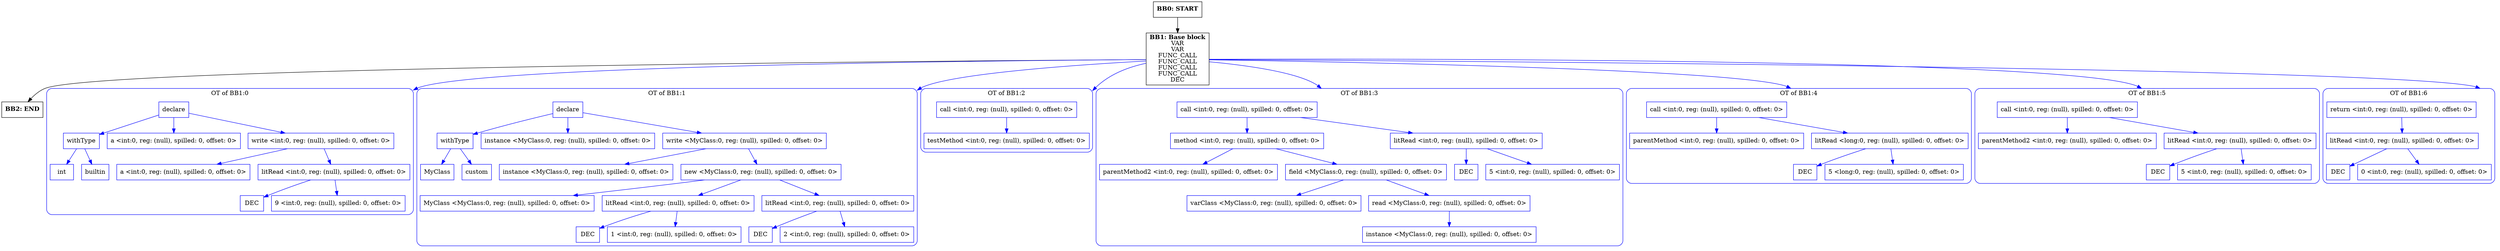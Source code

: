 digraph CFG {
    compound=true;
    graph [splines=true];
    node [shape=rectangle];

    BB2 [label=<<B>BB2: END</B><BR ALIGN="CENTER"/>>];
    BB1 [label=<<B>BB1: Base block</B><BR ALIGN="CENTER"/>VAR<BR ALIGN="CENTER"/>VAR<BR ALIGN="CENTER"/>FUNC_CALL<BR ALIGN="CENTER"/>FUNC_CALL<BR ALIGN="CENTER"/>FUNC_CALL<BR ALIGN="CENTER"/>FUNC_CALL<BR ALIGN="CENTER"/>DEC<BR ALIGN="CENTER"/>>];
    subgraph cluster_instruction0 {
        label = "OT of BB1:0";
        style=rounded;
        color=blue;
        entry0 [shape=point, style=invis];
        node0 [label="declare", color=blue];
        node1 [label="withType", color=blue];
        node2 [label="int", color=blue];
        node1 -> node2[color=blue];
        node3 [label="builtin", color=blue];
        node1 -> node3[color=blue];
        node0 -> node1[color=blue];
        node4 [label="a <int:0, reg: (null), spilled: 0, offset: 0>", color=blue];
        node0 -> node4[color=blue];
        node5 [label="write <int:0, reg: (null), spilled: 0, offset: 0>", color=blue];
        node6 [label="a <int:0, reg: (null), spilled: 0, offset: 0>", color=blue];
        node5 -> node6[color=blue];
        node7 [label="litRead <int:0, reg: (null), spilled: 0, offset: 0>", color=blue];
        node8 [label="DEC", color=blue];
        node7 -> node8[color=blue];
        node9 [label="9 <int:0, reg: (null), spilled: 0, offset: 0>", color=blue];
        node7 -> node9[color=blue];
        node5 -> node7[color=blue];
        node0 -> node5[color=blue];
    }
    BB1 -> entry0 [lhead=cluster_instruction0, color=blue];
    subgraph cluster_instruction1 {
        label = "OT of BB1:1";
        style=rounded;
        color=blue;
        entry1 [shape=point, style=invis];
        node10 [label="declare", color=blue];
        node11 [label="withType", color=blue];
        node12 [label="MyClass", color=blue];
        node11 -> node12[color=blue];
        node13 [label="custom", color=blue];
        node11 -> node13[color=blue];
        node10 -> node11[color=blue];
        node14 [label="instance <MyClass:0, reg: (null), spilled: 0, offset: 0>", color=blue];
        node10 -> node14[color=blue];
        node15 [label="write <MyClass:0, reg: (null), spilled: 0, offset: 0>", color=blue];
        node16 [label="instance <MyClass:0, reg: (null), spilled: 0, offset: 0>", color=blue];
        node15 -> node16[color=blue];
        node17 [label="new <MyClass:0, reg: (null), spilled: 0, offset: 0>", color=blue];
        node18 [label="MyClass <MyClass:0, reg: (null), spilled: 0, offset: 0>", color=blue];
        node17 -> node18[color=blue];
        node19 [label="litRead <int:0, reg: (null), spilled: 0, offset: 0>", color=blue];
        node20 [label="DEC", color=blue];
        node19 -> node20[color=blue];
        node21 [label="1 <int:0, reg: (null), spilled: 0, offset: 0>", color=blue];
        node19 -> node21[color=blue];
        node17 -> node19[color=blue];
        node22 [label="litRead <int:0, reg: (null), spilled: 0, offset: 0>", color=blue];
        node23 [label="DEC", color=blue];
        node22 -> node23[color=blue];
        node24 [label="2 <int:0, reg: (null), spilled: 0, offset: 0>", color=blue];
        node22 -> node24[color=blue];
        node17 -> node22[color=blue];
        node15 -> node17[color=blue];
        node10 -> node15[color=blue];
    }
    BB1 -> entry1 [lhead=cluster_instruction1, color=blue];
    subgraph cluster_instruction2 {
        label = "OT of BB1:2";
        style=rounded;
        color=blue;
        entry2 [shape=point, style=invis];
        node25 [label="call <int:0, reg: (null), spilled: 0, offset: 0>", color=blue];
        node26 [label="testMethod <int:0, reg: (null), spilled: 0, offset: 0>", color=blue];
        node25 -> node26[color=blue];
    }
    BB1 -> entry2 [lhead=cluster_instruction2, color=blue];
    subgraph cluster_instruction3 {
        label = "OT of BB1:3";
        style=rounded;
        color=blue;
        entry3 [shape=point, style=invis];
        node27 [label="call <int:0, reg: (null), spilled: 0, offset: 0>", color=blue];
        node28 [label="method <int:0, reg: (null), spilled: 0, offset: 0>", color=blue];
        node29 [label="parentMethod2 <int:0, reg: (null), spilled: 0, offset: 0>", color=blue];
        node28 -> node29[color=blue];
        node30 [label="field <MyClass:0, reg: (null), spilled: 0, offset: 0>", color=blue];
        node31 [label="varClass <MyClass:0, reg: (null), spilled: 0, offset: 0>", color=blue];
        node30 -> node31[color=blue];
        node32 [label="read <MyClass:0, reg: (null), spilled: 0, offset: 0>", color=blue];
        node33 [label="instance <MyClass:0, reg: (null), spilled: 0, offset: 0>", color=blue];
        node32 -> node33[color=blue];
        node30 -> node32[color=blue];
        node28 -> node30[color=blue];
        node27 -> node28[color=blue];
        node34 [label="litRead <int:0, reg: (null), spilled: 0, offset: 0>", color=blue];
        node35 [label="DEC", color=blue];
        node34 -> node35[color=blue];
        node36 [label="5 <int:0, reg: (null), spilled: 0, offset: 0>", color=blue];
        node34 -> node36[color=blue];
        node27 -> node34[color=blue];
    }
    BB1 -> entry3 [lhead=cluster_instruction3, color=blue];
    subgraph cluster_instruction4 {
        label = "OT of BB1:4";
        style=rounded;
        color=blue;
        entry4 [shape=point, style=invis];
        node37 [label="call <int:0, reg: (null), spilled: 0, offset: 0>", color=blue];
        node38 [label="parentMethod <int:0, reg: (null), spilled: 0, offset: 0>", color=blue];
        node37 -> node38[color=blue];
        node39 [label="litRead <long:0, reg: (null), spilled: 0, offset: 0>", color=blue];
        node40 [label="DEC", color=blue];
        node39 -> node40[color=blue];
        node41 [label="5 <long:0, reg: (null), spilled: 0, offset: 0>", color=blue];
        node39 -> node41[color=blue];
        node37 -> node39[color=blue];
    }
    BB1 -> entry4 [lhead=cluster_instruction4, color=blue];
    subgraph cluster_instruction5 {
        label = "OT of BB1:5";
        style=rounded;
        color=blue;
        entry5 [shape=point, style=invis];
        node42 [label="call <int:0, reg: (null), spilled: 0, offset: 0>", color=blue];
        node43 [label="parentMethod2 <int:0, reg: (null), spilled: 0, offset: 0>", color=blue];
        node42 -> node43[color=blue];
        node44 [label="litRead <int:0, reg: (null), spilled: 0, offset: 0>", color=blue];
        node45 [label="DEC", color=blue];
        node44 -> node45[color=blue];
        node46 [label="5 <int:0, reg: (null), spilled: 0, offset: 0>", color=blue];
        node44 -> node46[color=blue];
        node42 -> node44[color=blue];
    }
    BB1 -> entry5 [lhead=cluster_instruction5, color=blue];
    subgraph cluster_instruction6 {
        label = "OT of BB1:6";
        style=rounded;
        color=blue;
        entry6 [shape=point, style=invis];
        node47 [label="return <int:0, reg: (null), spilled: 0, offset: 0>", color=blue];
        node48 [label="litRead <int:0, reg: (null), spilled: 0, offset: 0>", color=blue];
        node49 [label="DEC", color=blue];
        node48 -> node49[color=blue];
        node50 [label="0 <int:0, reg: (null), spilled: 0, offset: 0>", color=blue];
        node48 -> node50[color=blue];
        node47 -> node48[color=blue];
    }
    BB1 -> entry6 [lhead=cluster_instruction6, color=blue];
    BB0 [label=<<B>BB0: START</B><BR ALIGN="CENTER"/>>];

    BB1 -> BB2;
    BB0 -> BB1;
}
